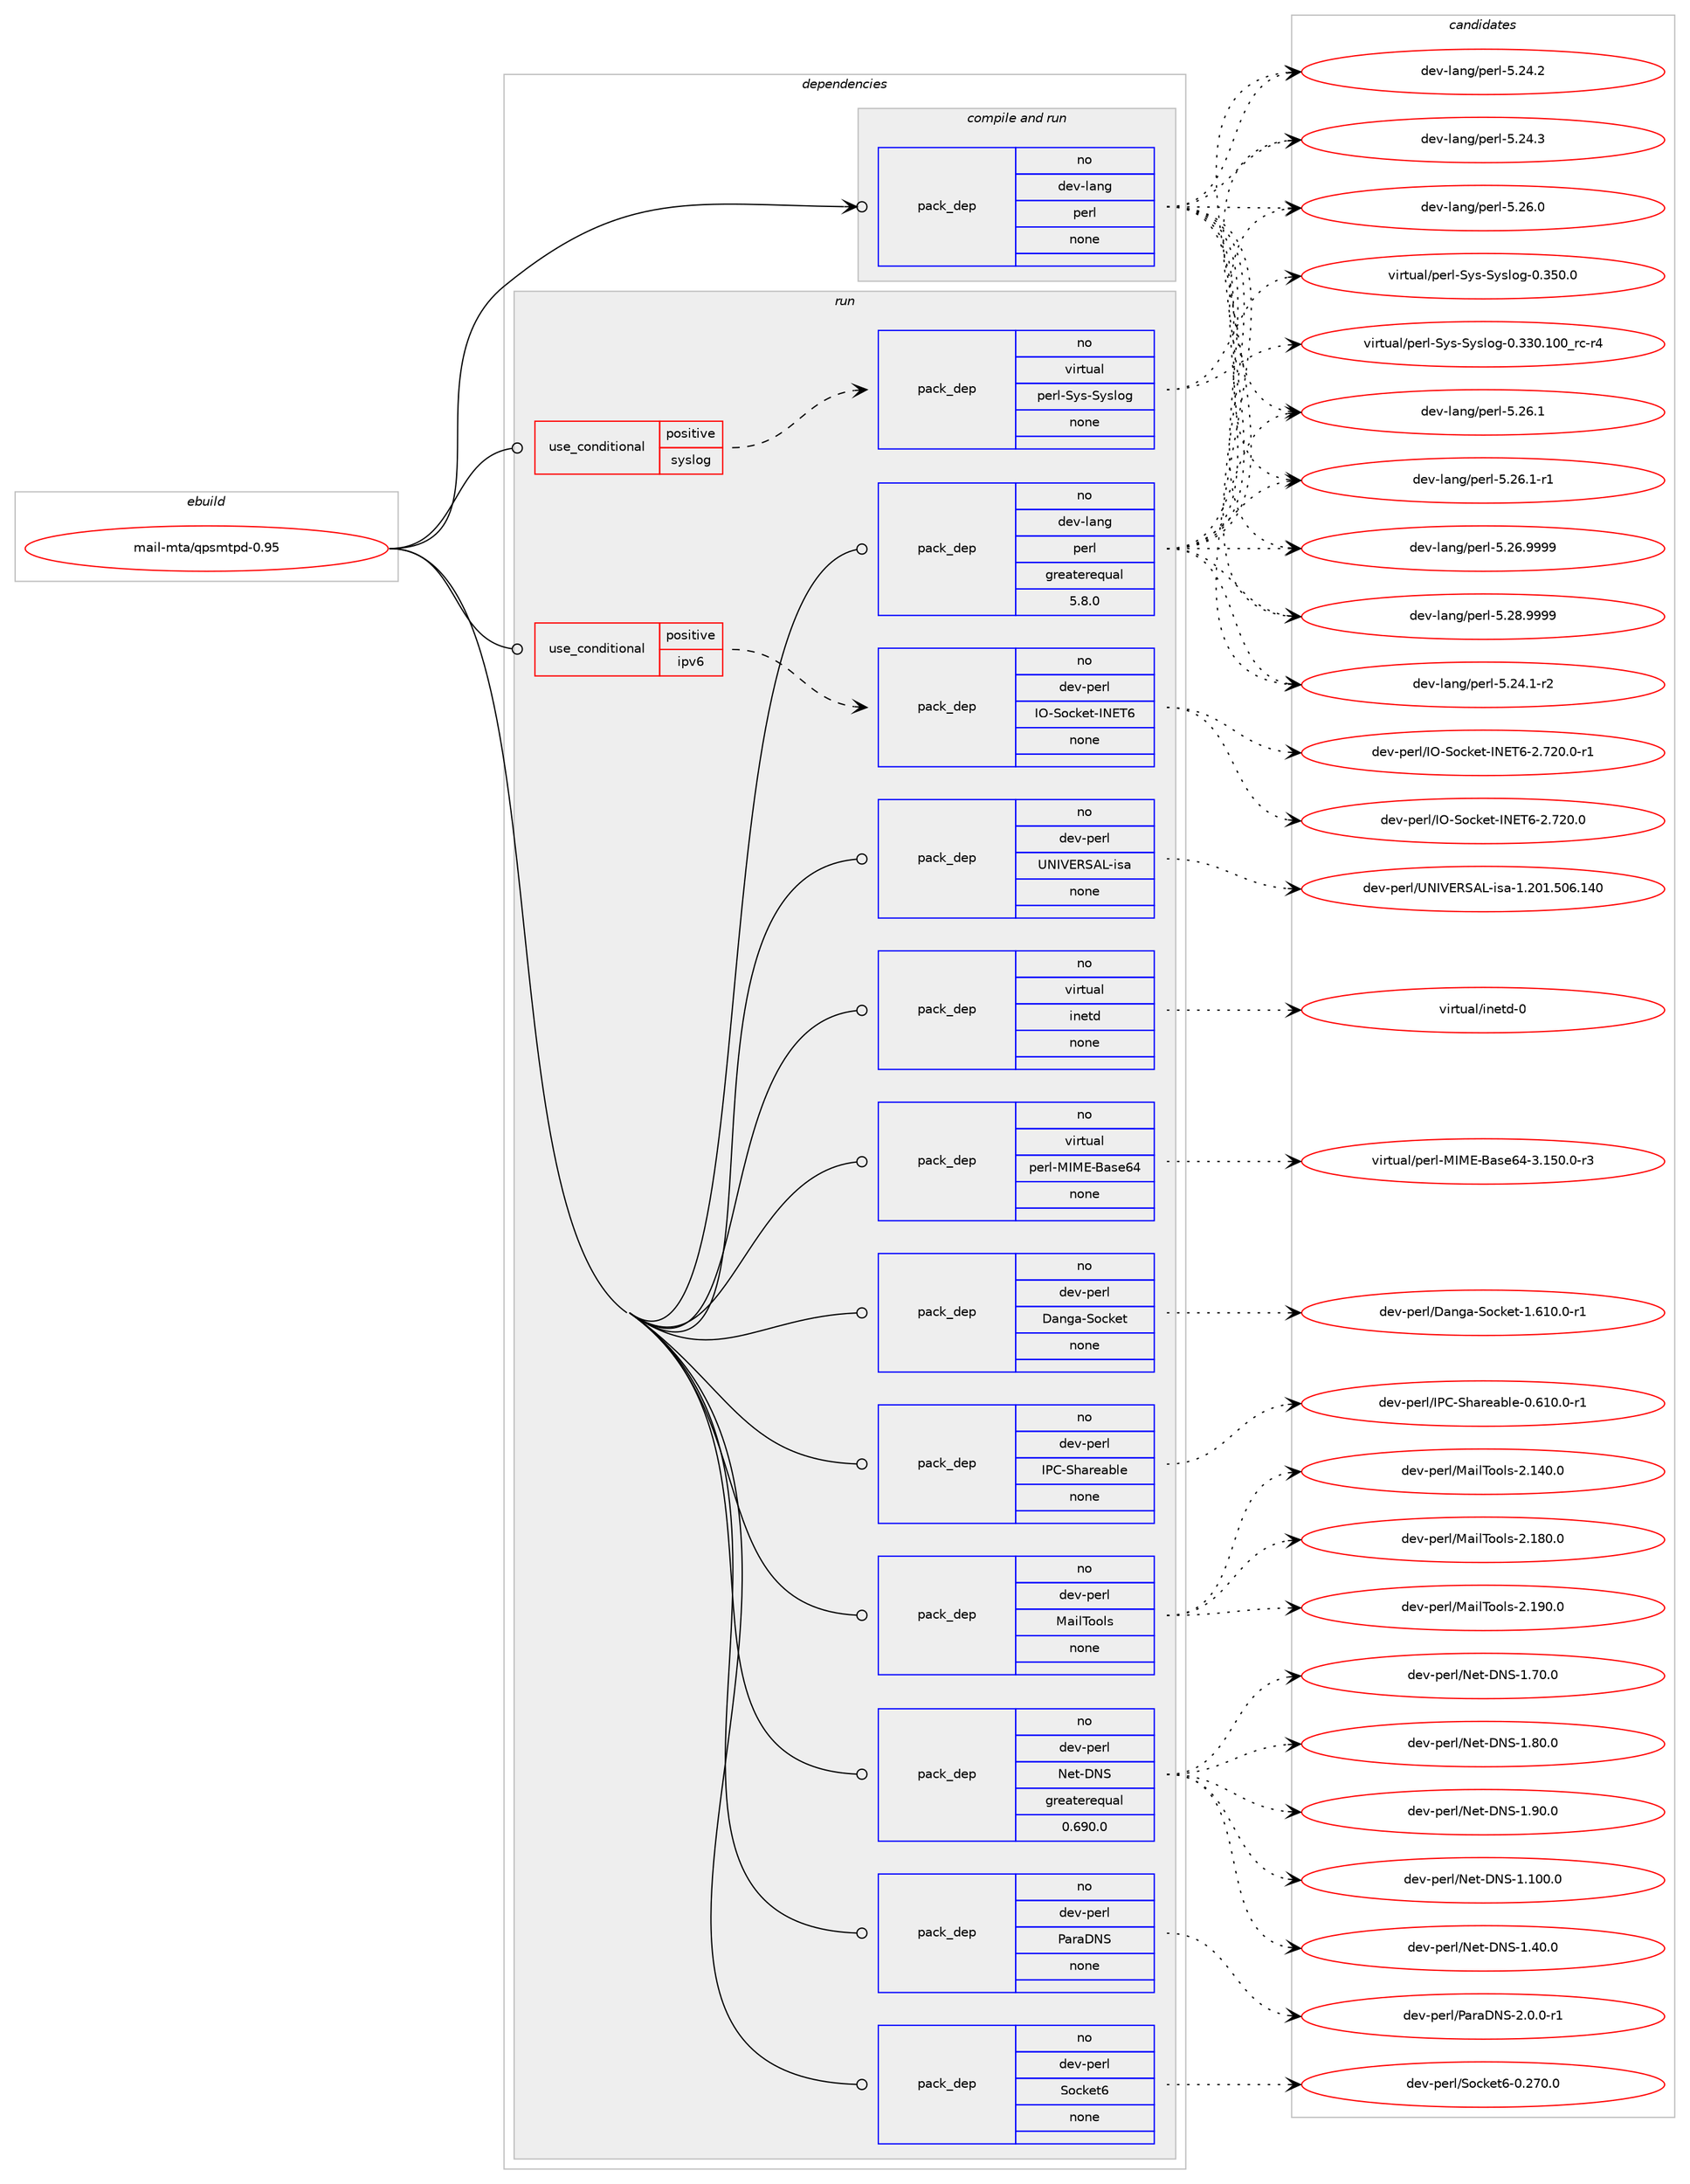 digraph prolog {

# *************
# Graph options
# *************

newrank=true;
concentrate=true;
compound=true;
graph [rankdir=LR,fontname=Helvetica,fontsize=10,ranksep=1.5];#, ranksep=2.5, nodesep=0.2];
edge  [arrowhead=vee];
node  [fontname=Helvetica,fontsize=10];

# **********
# The ebuild
# **********

subgraph cluster_leftcol {
color=gray;
rank=same;
label=<<i>ebuild</i>>;
id [label="mail-mta/qpsmtpd-0.95", color=red, width=4, href="../mail-mta/qpsmtpd-0.95.svg"];
}

# ****************
# The dependencies
# ****************

subgraph cluster_midcol {
color=gray;
label=<<i>dependencies</i>>;
subgraph cluster_compile {
fillcolor="#eeeeee";
style=filled;
label=<<i>compile</i>>;
}
subgraph cluster_compileandrun {
fillcolor="#eeeeee";
style=filled;
label=<<i>compile and run</i>>;
subgraph pack253438 {
dependency344587 [label=<<TABLE BORDER="0" CELLBORDER="1" CELLSPACING="0" CELLPADDING="4" WIDTH="220"><TR><TD ROWSPAN="6" CELLPADDING="30">pack_dep</TD></TR><TR><TD WIDTH="110">no</TD></TR><TR><TD>dev-lang</TD></TR><TR><TD>perl</TD></TR><TR><TD>none</TD></TR><TR><TD></TD></TR></TABLE>>, shape=none, color=blue];
}
id:e -> dependency344587:w [weight=20,style="solid",arrowhead="odotvee"];
}
subgraph cluster_run {
fillcolor="#eeeeee";
style=filled;
label=<<i>run</i>>;
subgraph cond85981 {
dependency344588 [label=<<TABLE BORDER="0" CELLBORDER="1" CELLSPACING="0" CELLPADDING="4"><TR><TD ROWSPAN="3" CELLPADDING="10">use_conditional</TD></TR><TR><TD>positive</TD></TR><TR><TD>ipv6</TD></TR></TABLE>>, shape=none, color=red];
subgraph pack253439 {
dependency344589 [label=<<TABLE BORDER="0" CELLBORDER="1" CELLSPACING="0" CELLPADDING="4" WIDTH="220"><TR><TD ROWSPAN="6" CELLPADDING="30">pack_dep</TD></TR><TR><TD WIDTH="110">no</TD></TR><TR><TD>dev-perl</TD></TR><TR><TD>IO-Socket-INET6</TD></TR><TR><TD>none</TD></TR><TR><TD></TD></TR></TABLE>>, shape=none, color=blue];
}
dependency344588:e -> dependency344589:w [weight=20,style="dashed",arrowhead="vee"];
}
id:e -> dependency344588:w [weight=20,style="solid",arrowhead="odot"];
subgraph cond85982 {
dependency344590 [label=<<TABLE BORDER="0" CELLBORDER="1" CELLSPACING="0" CELLPADDING="4"><TR><TD ROWSPAN="3" CELLPADDING="10">use_conditional</TD></TR><TR><TD>positive</TD></TR><TR><TD>syslog</TD></TR></TABLE>>, shape=none, color=red];
subgraph pack253440 {
dependency344591 [label=<<TABLE BORDER="0" CELLBORDER="1" CELLSPACING="0" CELLPADDING="4" WIDTH="220"><TR><TD ROWSPAN="6" CELLPADDING="30">pack_dep</TD></TR><TR><TD WIDTH="110">no</TD></TR><TR><TD>virtual</TD></TR><TR><TD>perl-Sys-Syslog</TD></TR><TR><TD>none</TD></TR><TR><TD></TD></TR></TABLE>>, shape=none, color=blue];
}
dependency344590:e -> dependency344591:w [weight=20,style="dashed",arrowhead="vee"];
}
id:e -> dependency344590:w [weight=20,style="solid",arrowhead="odot"];
subgraph pack253441 {
dependency344592 [label=<<TABLE BORDER="0" CELLBORDER="1" CELLSPACING="0" CELLPADDING="4" WIDTH="220"><TR><TD ROWSPAN="6" CELLPADDING="30">pack_dep</TD></TR><TR><TD WIDTH="110">no</TD></TR><TR><TD>dev-lang</TD></TR><TR><TD>perl</TD></TR><TR><TD>greaterequal</TD></TR><TR><TD>5.8.0</TD></TR></TABLE>>, shape=none, color=blue];
}
id:e -> dependency344592:w [weight=20,style="solid",arrowhead="odot"];
subgraph pack253442 {
dependency344593 [label=<<TABLE BORDER="0" CELLBORDER="1" CELLSPACING="0" CELLPADDING="4" WIDTH="220"><TR><TD ROWSPAN="6" CELLPADDING="30">pack_dep</TD></TR><TR><TD WIDTH="110">no</TD></TR><TR><TD>dev-perl</TD></TR><TR><TD>Danga-Socket</TD></TR><TR><TD>none</TD></TR><TR><TD></TD></TR></TABLE>>, shape=none, color=blue];
}
id:e -> dependency344593:w [weight=20,style="solid",arrowhead="odot"];
subgraph pack253443 {
dependency344594 [label=<<TABLE BORDER="0" CELLBORDER="1" CELLSPACING="0" CELLPADDING="4" WIDTH="220"><TR><TD ROWSPAN="6" CELLPADDING="30">pack_dep</TD></TR><TR><TD WIDTH="110">no</TD></TR><TR><TD>dev-perl</TD></TR><TR><TD>IPC-Shareable</TD></TR><TR><TD>none</TD></TR><TR><TD></TD></TR></TABLE>>, shape=none, color=blue];
}
id:e -> dependency344594:w [weight=20,style="solid",arrowhead="odot"];
subgraph pack253444 {
dependency344595 [label=<<TABLE BORDER="0" CELLBORDER="1" CELLSPACING="0" CELLPADDING="4" WIDTH="220"><TR><TD ROWSPAN="6" CELLPADDING="30">pack_dep</TD></TR><TR><TD WIDTH="110">no</TD></TR><TR><TD>dev-perl</TD></TR><TR><TD>MailTools</TD></TR><TR><TD>none</TD></TR><TR><TD></TD></TR></TABLE>>, shape=none, color=blue];
}
id:e -> dependency344595:w [weight=20,style="solid",arrowhead="odot"];
subgraph pack253445 {
dependency344596 [label=<<TABLE BORDER="0" CELLBORDER="1" CELLSPACING="0" CELLPADDING="4" WIDTH="220"><TR><TD ROWSPAN="6" CELLPADDING="30">pack_dep</TD></TR><TR><TD WIDTH="110">no</TD></TR><TR><TD>dev-perl</TD></TR><TR><TD>Net-DNS</TD></TR><TR><TD>greaterequal</TD></TR><TR><TD>0.690.0</TD></TR></TABLE>>, shape=none, color=blue];
}
id:e -> dependency344596:w [weight=20,style="solid",arrowhead="odot"];
subgraph pack253446 {
dependency344597 [label=<<TABLE BORDER="0" CELLBORDER="1" CELLSPACING="0" CELLPADDING="4" WIDTH="220"><TR><TD ROWSPAN="6" CELLPADDING="30">pack_dep</TD></TR><TR><TD WIDTH="110">no</TD></TR><TR><TD>dev-perl</TD></TR><TR><TD>ParaDNS</TD></TR><TR><TD>none</TD></TR><TR><TD></TD></TR></TABLE>>, shape=none, color=blue];
}
id:e -> dependency344597:w [weight=20,style="solid",arrowhead="odot"];
subgraph pack253447 {
dependency344598 [label=<<TABLE BORDER="0" CELLBORDER="1" CELLSPACING="0" CELLPADDING="4" WIDTH="220"><TR><TD ROWSPAN="6" CELLPADDING="30">pack_dep</TD></TR><TR><TD WIDTH="110">no</TD></TR><TR><TD>dev-perl</TD></TR><TR><TD>Socket6</TD></TR><TR><TD>none</TD></TR><TR><TD></TD></TR></TABLE>>, shape=none, color=blue];
}
id:e -> dependency344598:w [weight=20,style="solid",arrowhead="odot"];
subgraph pack253448 {
dependency344599 [label=<<TABLE BORDER="0" CELLBORDER="1" CELLSPACING="0" CELLPADDING="4" WIDTH="220"><TR><TD ROWSPAN="6" CELLPADDING="30">pack_dep</TD></TR><TR><TD WIDTH="110">no</TD></TR><TR><TD>dev-perl</TD></TR><TR><TD>UNIVERSAL-isa</TD></TR><TR><TD>none</TD></TR><TR><TD></TD></TR></TABLE>>, shape=none, color=blue];
}
id:e -> dependency344599:w [weight=20,style="solid",arrowhead="odot"];
subgraph pack253449 {
dependency344600 [label=<<TABLE BORDER="0" CELLBORDER="1" CELLSPACING="0" CELLPADDING="4" WIDTH="220"><TR><TD ROWSPAN="6" CELLPADDING="30">pack_dep</TD></TR><TR><TD WIDTH="110">no</TD></TR><TR><TD>virtual</TD></TR><TR><TD>inetd</TD></TR><TR><TD>none</TD></TR><TR><TD></TD></TR></TABLE>>, shape=none, color=blue];
}
id:e -> dependency344600:w [weight=20,style="solid",arrowhead="odot"];
subgraph pack253450 {
dependency344601 [label=<<TABLE BORDER="0" CELLBORDER="1" CELLSPACING="0" CELLPADDING="4" WIDTH="220"><TR><TD ROWSPAN="6" CELLPADDING="30">pack_dep</TD></TR><TR><TD WIDTH="110">no</TD></TR><TR><TD>virtual</TD></TR><TR><TD>perl-MIME-Base64</TD></TR><TR><TD>none</TD></TR><TR><TD></TD></TR></TABLE>>, shape=none, color=blue];
}
id:e -> dependency344601:w [weight=20,style="solid",arrowhead="odot"];
}
}

# **************
# The candidates
# **************

subgraph cluster_choices {
rank=same;
color=gray;
label=<<i>candidates</i>>;

subgraph choice253438 {
color=black;
nodesep=1;
choice100101118451089711010347112101114108455346505246494511450 [label="dev-lang/perl-5.24.1-r2", color=red, width=4,href="../dev-lang/perl-5.24.1-r2.svg"];
choice10010111845108971101034711210111410845534650524650 [label="dev-lang/perl-5.24.2", color=red, width=4,href="../dev-lang/perl-5.24.2.svg"];
choice10010111845108971101034711210111410845534650524651 [label="dev-lang/perl-5.24.3", color=red, width=4,href="../dev-lang/perl-5.24.3.svg"];
choice10010111845108971101034711210111410845534650544648 [label="dev-lang/perl-5.26.0", color=red, width=4,href="../dev-lang/perl-5.26.0.svg"];
choice10010111845108971101034711210111410845534650544649 [label="dev-lang/perl-5.26.1", color=red, width=4,href="../dev-lang/perl-5.26.1.svg"];
choice100101118451089711010347112101114108455346505446494511449 [label="dev-lang/perl-5.26.1-r1", color=red, width=4,href="../dev-lang/perl-5.26.1-r1.svg"];
choice10010111845108971101034711210111410845534650544657575757 [label="dev-lang/perl-5.26.9999", color=red, width=4,href="../dev-lang/perl-5.26.9999.svg"];
choice10010111845108971101034711210111410845534650564657575757 [label="dev-lang/perl-5.28.9999", color=red, width=4,href="../dev-lang/perl-5.28.9999.svg"];
dependency344587:e -> choice100101118451089711010347112101114108455346505246494511450:w [style=dotted,weight="100"];
dependency344587:e -> choice10010111845108971101034711210111410845534650524650:w [style=dotted,weight="100"];
dependency344587:e -> choice10010111845108971101034711210111410845534650524651:w [style=dotted,weight="100"];
dependency344587:e -> choice10010111845108971101034711210111410845534650544648:w [style=dotted,weight="100"];
dependency344587:e -> choice10010111845108971101034711210111410845534650544649:w [style=dotted,weight="100"];
dependency344587:e -> choice100101118451089711010347112101114108455346505446494511449:w [style=dotted,weight="100"];
dependency344587:e -> choice10010111845108971101034711210111410845534650544657575757:w [style=dotted,weight="100"];
dependency344587:e -> choice10010111845108971101034711210111410845534650564657575757:w [style=dotted,weight="100"];
}
subgraph choice253439 {
color=black;
nodesep=1;
choice100101118451121011141084773794583111991071011164573786984544550465550484648 [label="dev-perl/IO-Socket-INET6-2.720.0", color=red, width=4,href="../dev-perl/IO-Socket-INET6-2.720.0.svg"];
choice1001011184511210111410847737945831119910710111645737869845445504655504846484511449 [label="dev-perl/IO-Socket-INET6-2.720.0-r1", color=red, width=4,href="../dev-perl/IO-Socket-INET6-2.720.0-r1.svg"];
dependency344589:e -> choice100101118451121011141084773794583111991071011164573786984544550465550484648:w [style=dotted,weight="100"];
dependency344589:e -> choice1001011184511210111410847737945831119910710111645737869845445504655504846484511449:w [style=dotted,weight="100"];
}
subgraph choice253440 {
color=black;
nodesep=1;
choice1181051141161179710847112101114108458312111545831211151081111034548465151484649484895114994511452 [label="virtual/perl-Sys-Syslog-0.330.100_rc-r4", color=red, width=4,href="../virtual/perl-Sys-Syslog-0.330.100_rc-r4.svg"];
choice1181051141161179710847112101114108458312111545831211151081111034548465153484648 [label="virtual/perl-Sys-Syslog-0.350.0", color=red, width=4,href="../virtual/perl-Sys-Syslog-0.350.0.svg"];
dependency344591:e -> choice1181051141161179710847112101114108458312111545831211151081111034548465151484649484895114994511452:w [style=dotted,weight="100"];
dependency344591:e -> choice1181051141161179710847112101114108458312111545831211151081111034548465153484648:w [style=dotted,weight="100"];
}
subgraph choice253441 {
color=black;
nodesep=1;
choice100101118451089711010347112101114108455346505246494511450 [label="dev-lang/perl-5.24.1-r2", color=red, width=4,href="../dev-lang/perl-5.24.1-r2.svg"];
choice10010111845108971101034711210111410845534650524650 [label="dev-lang/perl-5.24.2", color=red, width=4,href="../dev-lang/perl-5.24.2.svg"];
choice10010111845108971101034711210111410845534650524651 [label="dev-lang/perl-5.24.3", color=red, width=4,href="../dev-lang/perl-5.24.3.svg"];
choice10010111845108971101034711210111410845534650544648 [label="dev-lang/perl-5.26.0", color=red, width=4,href="../dev-lang/perl-5.26.0.svg"];
choice10010111845108971101034711210111410845534650544649 [label="dev-lang/perl-5.26.1", color=red, width=4,href="../dev-lang/perl-5.26.1.svg"];
choice100101118451089711010347112101114108455346505446494511449 [label="dev-lang/perl-5.26.1-r1", color=red, width=4,href="../dev-lang/perl-5.26.1-r1.svg"];
choice10010111845108971101034711210111410845534650544657575757 [label="dev-lang/perl-5.26.9999", color=red, width=4,href="../dev-lang/perl-5.26.9999.svg"];
choice10010111845108971101034711210111410845534650564657575757 [label="dev-lang/perl-5.28.9999", color=red, width=4,href="../dev-lang/perl-5.28.9999.svg"];
dependency344592:e -> choice100101118451089711010347112101114108455346505246494511450:w [style=dotted,weight="100"];
dependency344592:e -> choice10010111845108971101034711210111410845534650524650:w [style=dotted,weight="100"];
dependency344592:e -> choice10010111845108971101034711210111410845534650524651:w [style=dotted,weight="100"];
dependency344592:e -> choice10010111845108971101034711210111410845534650544648:w [style=dotted,weight="100"];
dependency344592:e -> choice10010111845108971101034711210111410845534650544649:w [style=dotted,weight="100"];
dependency344592:e -> choice100101118451089711010347112101114108455346505446494511449:w [style=dotted,weight="100"];
dependency344592:e -> choice10010111845108971101034711210111410845534650544657575757:w [style=dotted,weight="100"];
dependency344592:e -> choice10010111845108971101034711210111410845534650564657575757:w [style=dotted,weight="100"];
}
subgraph choice253442 {
color=black;
nodesep=1;
choice100101118451121011141084768971101039745831119910710111645494654494846484511449 [label="dev-perl/Danga-Socket-1.610.0-r1", color=red, width=4,href="../dev-perl/Danga-Socket-1.610.0-r1.svg"];
dependency344593:e -> choice100101118451121011141084768971101039745831119910710111645494654494846484511449:w [style=dotted,weight="100"];
}
subgraph choice253443 {
color=black;
nodesep=1;
choice1001011184511210111410847738067458310497114101979810810145484654494846484511449 [label="dev-perl/IPC-Shareable-0.610.0-r1", color=red, width=4,href="../dev-perl/IPC-Shareable-0.610.0-r1.svg"];
dependency344594:e -> choice1001011184511210111410847738067458310497114101979810810145484654494846484511449:w [style=dotted,weight="100"];
}
subgraph choice253444 {
color=black;
nodesep=1;
choice10010111845112101114108477797105108841111111081154550464952484648 [label="dev-perl/MailTools-2.140.0", color=red, width=4,href="../dev-perl/MailTools-2.140.0.svg"];
choice10010111845112101114108477797105108841111111081154550464956484648 [label="dev-perl/MailTools-2.180.0", color=red, width=4,href="../dev-perl/MailTools-2.180.0.svg"];
choice10010111845112101114108477797105108841111111081154550464957484648 [label="dev-perl/MailTools-2.190.0", color=red, width=4,href="../dev-perl/MailTools-2.190.0.svg"];
dependency344595:e -> choice10010111845112101114108477797105108841111111081154550464952484648:w [style=dotted,weight="100"];
dependency344595:e -> choice10010111845112101114108477797105108841111111081154550464956484648:w [style=dotted,weight="100"];
dependency344595:e -> choice10010111845112101114108477797105108841111111081154550464957484648:w [style=dotted,weight="100"];
}
subgraph choice253445 {
color=black;
nodesep=1;
choice100101118451121011141084778101116456878834549464948484648 [label="dev-perl/Net-DNS-1.100.0", color=red, width=4,href="../dev-perl/Net-DNS-1.100.0.svg"];
choice1001011184511210111410847781011164568788345494652484648 [label="dev-perl/Net-DNS-1.40.0", color=red, width=4,href="../dev-perl/Net-DNS-1.40.0.svg"];
choice1001011184511210111410847781011164568788345494655484648 [label="dev-perl/Net-DNS-1.70.0", color=red, width=4,href="../dev-perl/Net-DNS-1.70.0.svg"];
choice1001011184511210111410847781011164568788345494656484648 [label="dev-perl/Net-DNS-1.80.0", color=red, width=4,href="../dev-perl/Net-DNS-1.80.0.svg"];
choice1001011184511210111410847781011164568788345494657484648 [label="dev-perl/Net-DNS-1.90.0", color=red, width=4,href="../dev-perl/Net-DNS-1.90.0.svg"];
dependency344596:e -> choice100101118451121011141084778101116456878834549464948484648:w [style=dotted,weight="100"];
dependency344596:e -> choice1001011184511210111410847781011164568788345494652484648:w [style=dotted,weight="100"];
dependency344596:e -> choice1001011184511210111410847781011164568788345494655484648:w [style=dotted,weight="100"];
dependency344596:e -> choice1001011184511210111410847781011164568788345494656484648:w [style=dotted,weight="100"];
dependency344596:e -> choice1001011184511210111410847781011164568788345494657484648:w [style=dotted,weight="100"];
}
subgraph choice253446 {
color=black;
nodesep=1;
choice10010111845112101114108478097114976878834550464846484511449 [label="dev-perl/ParaDNS-2.0.0-r1", color=red, width=4,href="../dev-perl/ParaDNS-2.0.0-r1.svg"];
dependency344597:e -> choice10010111845112101114108478097114976878834550464846484511449:w [style=dotted,weight="100"];
}
subgraph choice253447 {
color=black;
nodesep=1;
choice10010111845112101114108478311199107101116544548465055484648 [label="dev-perl/Socket6-0.270.0", color=red, width=4,href="../dev-perl/Socket6-0.270.0.svg"];
dependency344598:e -> choice10010111845112101114108478311199107101116544548465055484648:w [style=dotted,weight="100"];
}
subgraph choice253448 {
color=black;
nodesep=1;
choice100101118451121011141084785787386698283657645105115974549465048494653485446495248 [label="dev-perl/UNIVERSAL-isa-1.201.506.140", color=red, width=4,href="../dev-perl/UNIVERSAL-isa-1.201.506.140.svg"];
dependency344599:e -> choice100101118451121011141084785787386698283657645105115974549465048494653485446495248:w [style=dotted,weight="100"];
}
subgraph choice253449 {
color=black;
nodesep=1;
choice11810511411611797108471051101011161004548 [label="virtual/inetd-0", color=red, width=4,href="../virtual/inetd-0.svg"];
dependency344600:e -> choice11810511411611797108471051101011161004548:w [style=dotted,weight="100"];
}
subgraph choice253450 {
color=black;
nodesep=1;
choice11810511411611797108471121011141084577737769456697115101545245514649534846484511451 [label="virtual/perl-MIME-Base64-3.150.0-r3", color=red, width=4,href="../virtual/perl-MIME-Base64-3.150.0-r3.svg"];
dependency344601:e -> choice11810511411611797108471121011141084577737769456697115101545245514649534846484511451:w [style=dotted,weight="100"];
}
}

}
